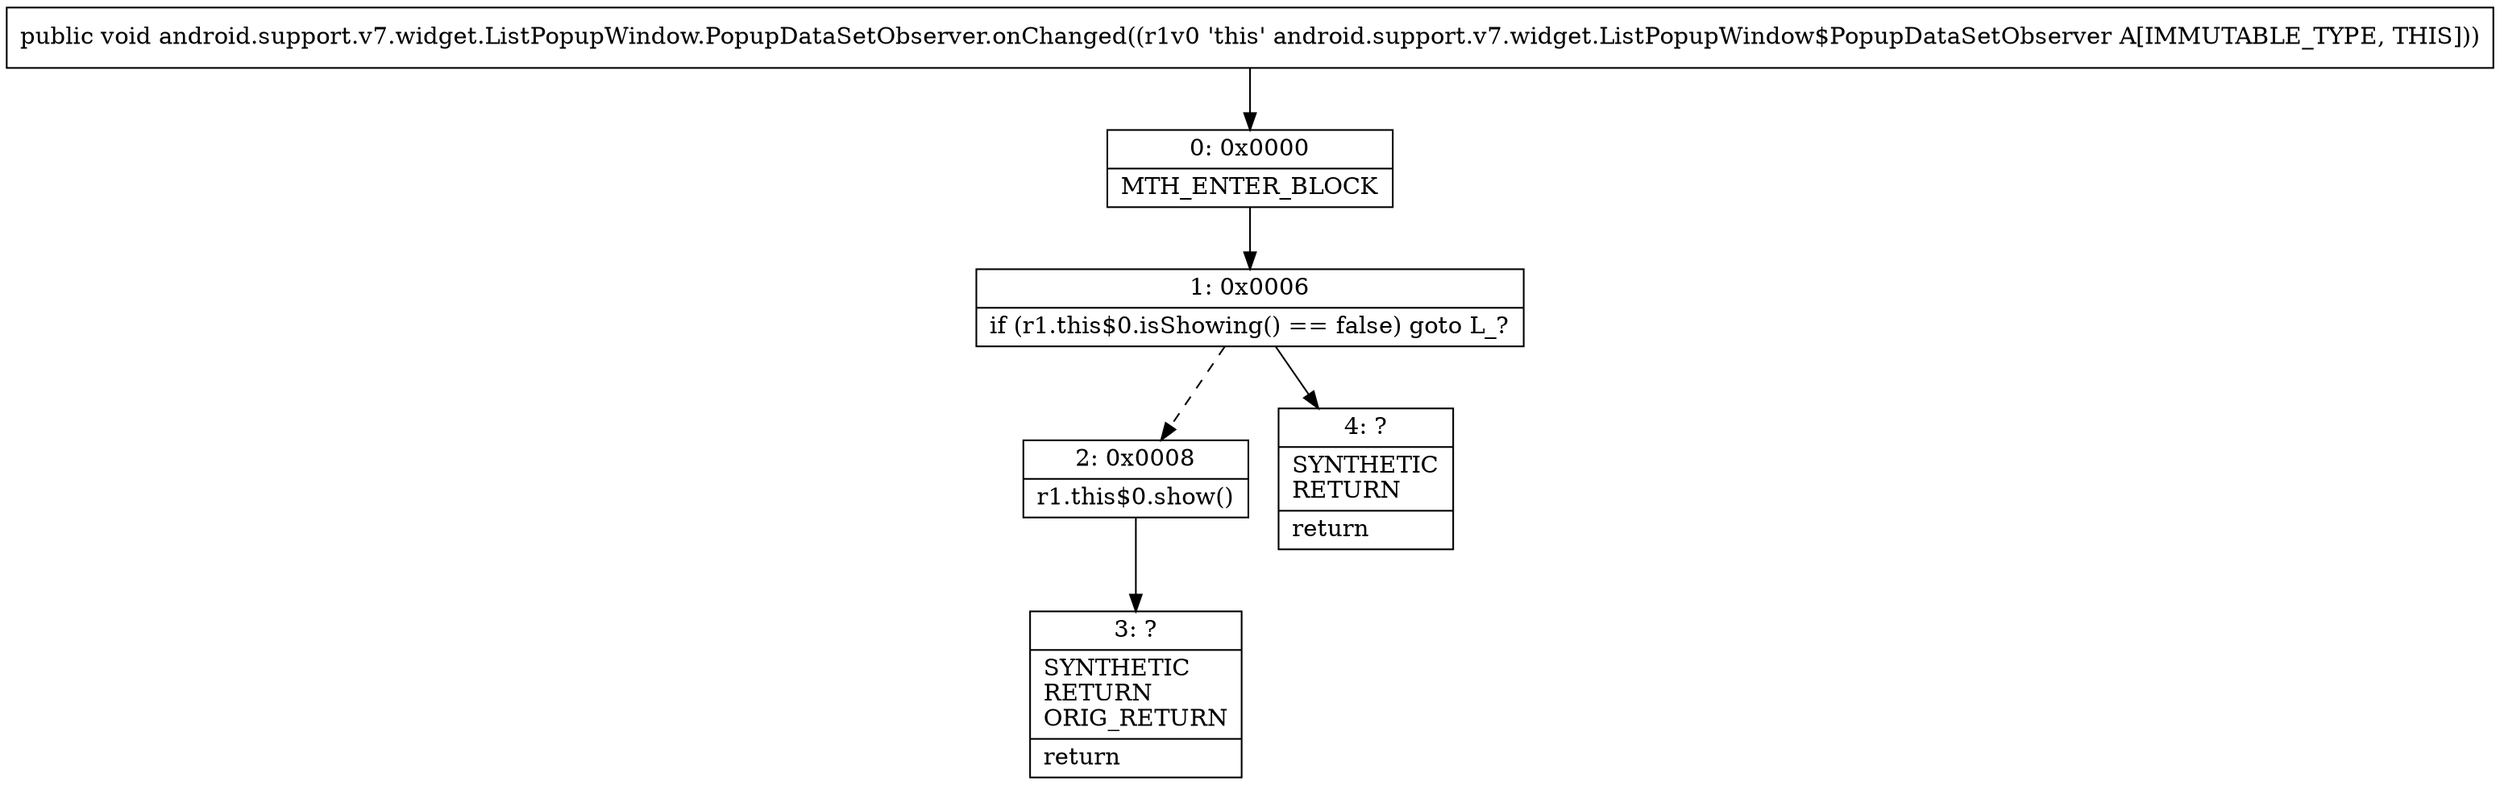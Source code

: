 digraph "CFG forandroid.support.v7.widget.ListPopupWindow.PopupDataSetObserver.onChanged()V" {
Node_0 [shape=record,label="{0\:\ 0x0000|MTH_ENTER_BLOCK\l}"];
Node_1 [shape=record,label="{1\:\ 0x0006|if (r1.this$0.isShowing() == false) goto L_?\l}"];
Node_2 [shape=record,label="{2\:\ 0x0008|r1.this$0.show()\l}"];
Node_3 [shape=record,label="{3\:\ ?|SYNTHETIC\lRETURN\lORIG_RETURN\l|return\l}"];
Node_4 [shape=record,label="{4\:\ ?|SYNTHETIC\lRETURN\l|return\l}"];
MethodNode[shape=record,label="{public void android.support.v7.widget.ListPopupWindow.PopupDataSetObserver.onChanged((r1v0 'this' android.support.v7.widget.ListPopupWindow$PopupDataSetObserver A[IMMUTABLE_TYPE, THIS])) }"];
MethodNode -> Node_0;
Node_0 -> Node_1;
Node_1 -> Node_2[style=dashed];
Node_1 -> Node_4;
Node_2 -> Node_3;
}

